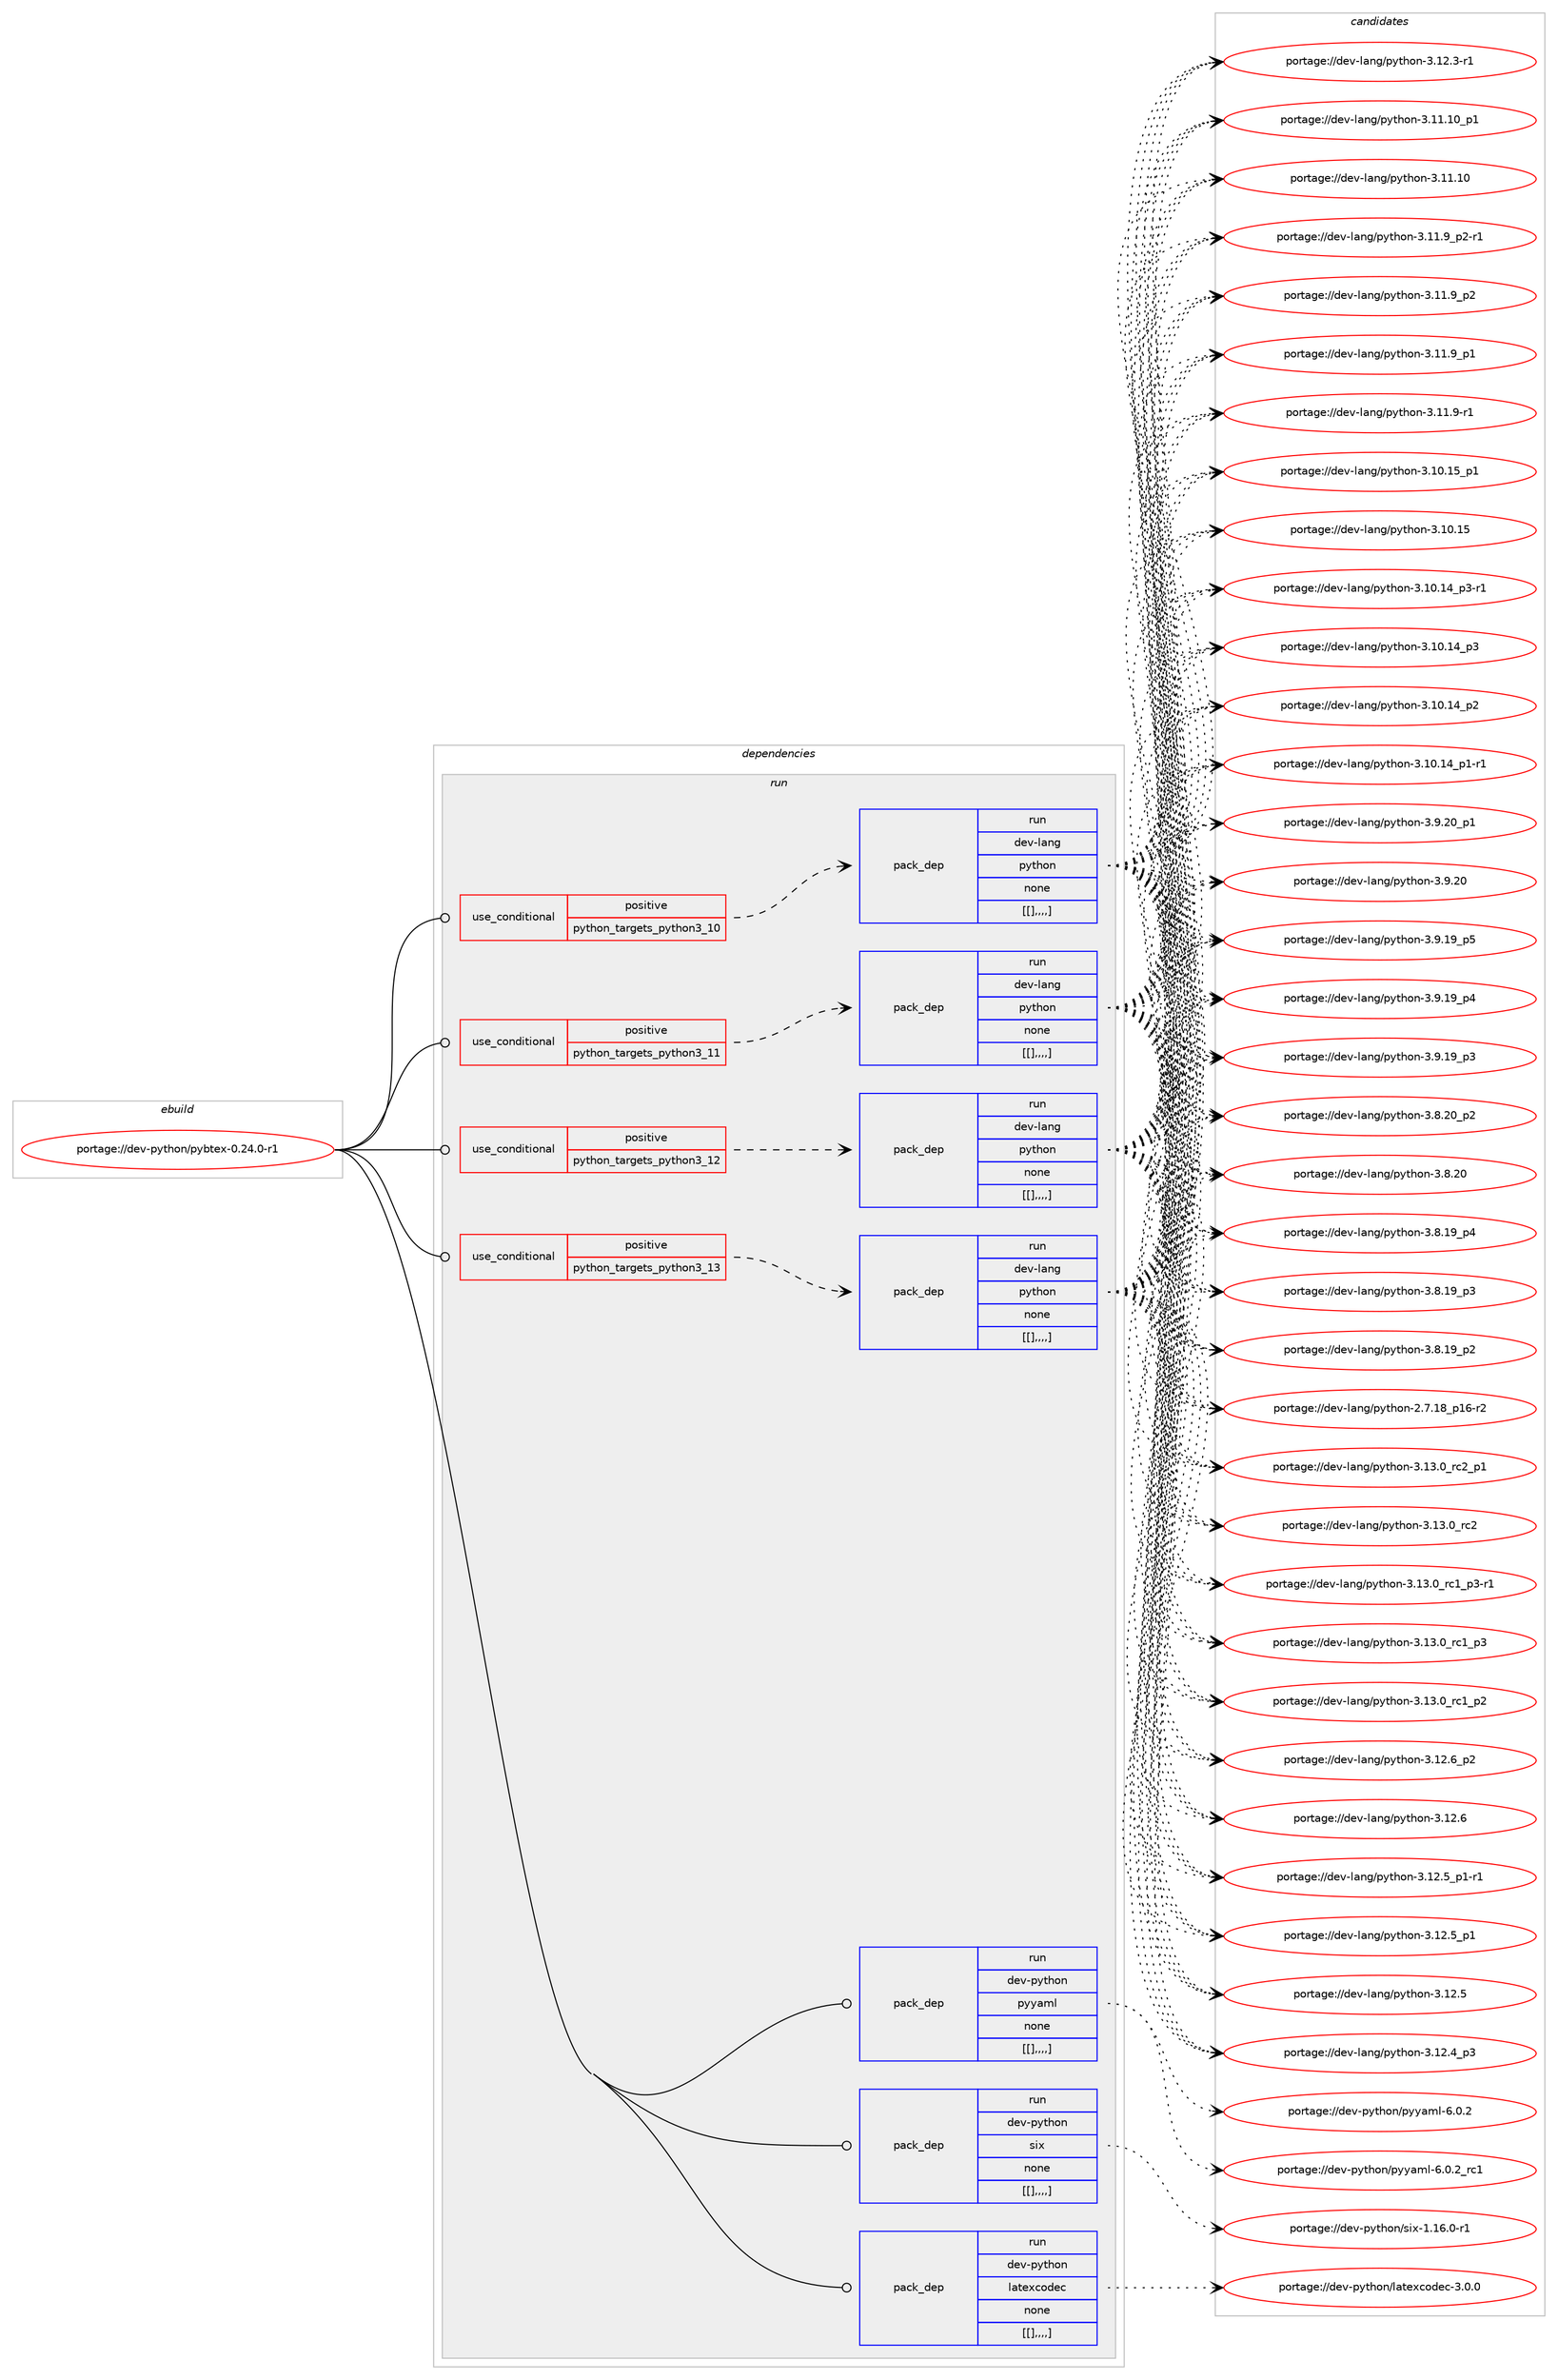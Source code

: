 digraph prolog {

# *************
# Graph options
# *************

newrank=true;
concentrate=true;
compound=true;
graph [rankdir=LR,fontname=Helvetica,fontsize=10,ranksep=1.5];#, ranksep=2.5, nodesep=0.2];
edge  [arrowhead=vee];
node  [fontname=Helvetica,fontsize=10];

# **********
# The ebuild
# **********

subgraph cluster_leftcol {
color=gray;
label=<<i>ebuild</i>>;
id [label="portage://dev-python/pybtex-0.24.0-r1", color=red, width=4, href="../dev-python/pybtex-0.24.0-r1.svg"];
}

# ****************
# The dependencies
# ****************

subgraph cluster_midcol {
color=gray;
label=<<i>dependencies</i>>;
subgraph cluster_compile {
fillcolor="#eeeeee";
style=filled;
label=<<i>compile</i>>;
}
subgraph cluster_compileandrun {
fillcolor="#eeeeee";
style=filled;
label=<<i>compile and run</i>>;
}
subgraph cluster_run {
fillcolor="#eeeeee";
style=filled;
label=<<i>run</i>>;
subgraph cond38017 {
dependency158276 [label=<<TABLE BORDER="0" CELLBORDER="1" CELLSPACING="0" CELLPADDING="4"><TR><TD ROWSPAN="3" CELLPADDING="10">use_conditional</TD></TR><TR><TD>positive</TD></TR><TR><TD>python_targets_python3_10</TD></TR></TABLE>>, shape=none, color=red];
subgraph pack119042 {
dependency158277 [label=<<TABLE BORDER="0" CELLBORDER="1" CELLSPACING="0" CELLPADDING="4" WIDTH="220"><TR><TD ROWSPAN="6" CELLPADDING="30">pack_dep</TD></TR><TR><TD WIDTH="110">run</TD></TR><TR><TD>dev-lang</TD></TR><TR><TD>python</TD></TR><TR><TD>none</TD></TR><TR><TD>[[],,,,]</TD></TR></TABLE>>, shape=none, color=blue];
}
dependency158276:e -> dependency158277:w [weight=20,style="dashed",arrowhead="vee"];
}
id:e -> dependency158276:w [weight=20,style="solid",arrowhead="odot"];
subgraph cond38018 {
dependency158278 [label=<<TABLE BORDER="0" CELLBORDER="1" CELLSPACING="0" CELLPADDING="4"><TR><TD ROWSPAN="3" CELLPADDING="10">use_conditional</TD></TR><TR><TD>positive</TD></TR><TR><TD>python_targets_python3_11</TD></TR></TABLE>>, shape=none, color=red];
subgraph pack119043 {
dependency158279 [label=<<TABLE BORDER="0" CELLBORDER="1" CELLSPACING="0" CELLPADDING="4" WIDTH="220"><TR><TD ROWSPAN="6" CELLPADDING="30">pack_dep</TD></TR><TR><TD WIDTH="110">run</TD></TR><TR><TD>dev-lang</TD></TR><TR><TD>python</TD></TR><TR><TD>none</TD></TR><TR><TD>[[],,,,]</TD></TR></TABLE>>, shape=none, color=blue];
}
dependency158278:e -> dependency158279:w [weight=20,style="dashed",arrowhead="vee"];
}
id:e -> dependency158278:w [weight=20,style="solid",arrowhead="odot"];
subgraph cond38019 {
dependency158280 [label=<<TABLE BORDER="0" CELLBORDER="1" CELLSPACING="0" CELLPADDING="4"><TR><TD ROWSPAN="3" CELLPADDING="10">use_conditional</TD></TR><TR><TD>positive</TD></TR><TR><TD>python_targets_python3_12</TD></TR></TABLE>>, shape=none, color=red];
subgraph pack119044 {
dependency158281 [label=<<TABLE BORDER="0" CELLBORDER="1" CELLSPACING="0" CELLPADDING="4" WIDTH="220"><TR><TD ROWSPAN="6" CELLPADDING="30">pack_dep</TD></TR><TR><TD WIDTH="110">run</TD></TR><TR><TD>dev-lang</TD></TR><TR><TD>python</TD></TR><TR><TD>none</TD></TR><TR><TD>[[],,,,]</TD></TR></TABLE>>, shape=none, color=blue];
}
dependency158280:e -> dependency158281:w [weight=20,style="dashed",arrowhead="vee"];
}
id:e -> dependency158280:w [weight=20,style="solid",arrowhead="odot"];
subgraph cond38020 {
dependency158282 [label=<<TABLE BORDER="0" CELLBORDER="1" CELLSPACING="0" CELLPADDING="4"><TR><TD ROWSPAN="3" CELLPADDING="10">use_conditional</TD></TR><TR><TD>positive</TD></TR><TR><TD>python_targets_python3_13</TD></TR></TABLE>>, shape=none, color=red];
subgraph pack119045 {
dependency158283 [label=<<TABLE BORDER="0" CELLBORDER="1" CELLSPACING="0" CELLPADDING="4" WIDTH="220"><TR><TD ROWSPAN="6" CELLPADDING="30">pack_dep</TD></TR><TR><TD WIDTH="110">run</TD></TR><TR><TD>dev-lang</TD></TR><TR><TD>python</TD></TR><TR><TD>none</TD></TR><TR><TD>[[],,,,]</TD></TR></TABLE>>, shape=none, color=blue];
}
dependency158282:e -> dependency158283:w [weight=20,style="dashed",arrowhead="vee"];
}
id:e -> dependency158282:w [weight=20,style="solid",arrowhead="odot"];
subgraph pack119046 {
dependency158284 [label=<<TABLE BORDER="0" CELLBORDER="1" CELLSPACING="0" CELLPADDING="4" WIDTH="220"><TR><TD ROWSPAN="6" CELLPADDING="30">pack_dep</TD></TR><TR><TD WIDTH="110">run</TD></TR><TR><TD>dev-python</TD></TR><TR><TD>latexcodec</TD></TR><TR><TD>none</TD></TR><TR><TD>[[],,,,]</TD></TR></TABLE>>, shape=none, color=blue];
}
id:e -> dependency158284:w [weight=20,style="solid",arrowhead="odot"];
subgraph pack119047 {
dependency158285 [label=<<TABLE BORDER="0" CELLBORDER="1" CELLSPACING="0" CELLPADDING="4" WIDTH="220"><TR><TD ROWSPAN="6" CELLPADDING="30">pack_dep</TD></TR><TR><TD WIDTH="110">run</TD></TR><TR><TD>dev-python</TD></TR><TR><TD>pyyaml</TD></TR><TR><TD>none</TD></TR><TR><TD>[[],,,,]</TD></TR></TABLE>>, shape=none, color=blue];
}
id:e -> dependency158285:w [weight=20,style="solid",arrowhead="odot"];
subgraph pack119048 {
dependency158286 [label=<<TABLE BORDER="0" CELLBORDER="1" CELLSPACING="0" CELLPADDING="4" WIDTH="220"><TR><TD ROWSPAN="6" CELLPADDING="30">pack_dep</TD></TR><TR><TD WIDTH="110">run</TD></TR><TR><TD>dev-python</TD></TR><TR><TD>six</TD></TR><TR><TD>none</TD></TR><TR><TD>[[],,,,]</TD></TR></TABLE>>, shape=none, color=blue];
}
id:e -> dependency158286:w [weight=20,style="solid",arrowhead="odot"];
}
}

# **************
# The candidates
# **************

subgraph cluster_choices {
rank=same;
color=gray;
label=<<i>candidates</i>>;

subgraph choice119042 {
color=black;
nodesep=1;
choice100101118451089711010347112121116104111110455146495146489511499509511249 [label="portage://dev-lang/python-3.13.0_rc2_p1", color=red, width=4,href="../dev-lang/python-3.13.0_rc2_p1.svg"];
choice10010111845108971101034711212111610411111045514649514648951149950 [label="portage://dev-lang/python-3.13.0_rc2", color=red, width=4,href="../dev-lang/python-3.13.0_rc2.svg"];
choice1001011184510897110103471121211161041111104551464951464895114994995112514511449 [label="portage://dev-lang/python-3.13.0_rc1_p3-r1", color=red, width=4,href="../dev-lang/python-3.13.0_rc1_p3-r1.svg"];
choice100101118451089711010347112121116104111110455146495146489511499499511251 [label="portage://dev-lang/python-3.13.0_rc1_p3", color=red, width=4,href="../dev-lang/python-3.13.0_rc1_p3.svg"];
choice100101118451089711010347112121116104111110455146495146489511499499511250 [label="portage://dev-lang/python-3.13.0_rc1_p2", color=red, width=4,href="../dev-lang/python-3.13.0_rc1_p2.svg"];
choice100101118451089711010347112121116104111110455146495046549511250 [label="portage://dev-lang/python-3.12.6_p2", color=red, width=4,href="../dev-lang/python-3.12.6_p2.svg"];
choice10010111845108971101034711212111610411111045514649504654 [label="portage://dev-lang/python-3.12.6", color=red, width=4,href="../dev-lang/python-3.12.6.svg"];
choice1001011184510897110103471121211161041111104551464950465395112494511449 [label="portage://dev-lang/python-3.12.5_p1-r1", color=red, width=4,href="../dev-lang/python-3.12.5_p1-r1.svg"];
choice100101118451089711010347112121116104111110455146495046539511249 [label="portage://dev-lang/python-3.12.5_p1", color=red, width=4,href="../dev-lang/python-3.12.5_p1.svg"];
choice10010111845108971101034711212111610411111045514649504653 [label="portage://dev-lang/python-3.12.5", color=red, width=4,href="../dev-lang/python-3.12.5.svg"];
choice100101118451089711010347112121116104111110455146495046529511251 [label="portage://dev-lang/python-3.12.4_p3", color=red, width=4,href="../dev-lang/python-3.12.4_p3.svg"];
choice100101118451089711010347112121116104111110455146495046514511449 [label="portage://dev-lang/python-3.12.3-r1", color=red, width=4,href="../dev-lang/python-3.12.3-r1.svg"];
choice10010111845108971101034711212111610411111045514649494649489511249 [label="portage://dev-lang/python-3.11.10_p1", color=red, width=4,href="../dev-lang/python-3.11.10_p1.svg"];
choice1001011184510897110103471121211161041111104551464949464948 [label="portage://dev-lang/python-3.11.10", color=red, width=4,href="../dev-lang/python-3.11.10.svg"];
choice1001011184510897110103471121211161041111104551464949465795112504511449 [label="portage://dev-lang/python-3.11.9_p2-r1", color=red, width=4,href="../dev-lang/python-3.11.9_p2-r1.svg"];
choice100101118451089711010347112121116104111110455146494946579511250 [label="portage://dev-lang/python-3.11.9_p2", color=red, width=4,href="../dev-lang/python-3.11.9_p2.svg"];
choice100101118451089711010347112121116104111110455146494946579511249 [label="portage://dev-lang/python-3.11.9_p1", color=red, width=4,href="../dev-lang/python-3.11.9_p1.svg"];
choice100101118451089711010347112121116104111110455146494946574511449 [label="portage://dev-lang/python-3.11.9-r1", color=red, width=4,href="../dev-lang/python-3.11.9-r1.svg"];
choice10010111845108971101034711212111610411111045514649484649539511249 [label="portage://dev-lang/python-3.10.15_p1", color=red, width=4,href="../dev-lang/python-3.10.15_p1.svg"];
choice1001011184510897110103471121211161041111104551464948464953 [label="portage://dev-lang/python-3.10.15", color=red, width=4,href="../dev-lang/python-3.10.15.svg"];
choice100101118451089711010347112121116104111110455146494846495295112514511449 [label="portage://dev-lang/python-3.10.14_p3-r1", color=red, width=4,href="../dev-lang/python-3.10.14_p3-r1.svg"];
choice10010111845108971101034711212111610411111045514649484649529511251 [label="portage://dev-lang/python-3.10.14_p3", color=red, width=4,href="../dev-lang/python-3.10.14_p3.svg"];
choice10010111845108971101034711212111610411111045514649484649529511250 [label="portage://dev-lang/python-3.10.14_p2", color=red, width=4,href="../dev-lang/python-3.10.14_p2.svg"];
choice100101118451089711010347112121116104111110455146494846495295112494511449 [label="portage://dev-lang/python-3.10.14_p1-r1", color=red, width=4,href="../dev-lang/python-3.10.14_p1-r1.svg"];
choice100101118451089711010347112121116104111110455146574650489511249 [label="portage://dev-lang/python-3.9.20_p1", color=red, width=4,href="../dev-lang/python-3.9.20_p1.svg"];
choice10010111845108971101034711212111610411111045514657465048 [label="portage://dev-lang/python-3.9.20", color=red, width=4,href="../dev-lang/python-3.9.20.svg"];
choice100101118451089711010347112121116104111110455146574649579511253 [label="portage://dev-lang/python-3.9.19_p5", color=red, width=4,href="../dev-lang/python-3.9.19_p5.svg"];
choice100101118451089711010347112121116104111110455146574649579511252 [label="portage://dev-lang/python-3.9.19_p4", color=red, width=4,href="../dev-lang/python-3.9.19_p4.svg"];
choice100101118451089711010347112121116104111110455146574649579511251 [label="portage://dev-lang/python-3.9.19_p3", color=red, width=4,href="../dev-lang/python-3.9.19_p3.svg"];
choice100101118451089711010347112121116104111110455146564650489511250 [label="portage://dev-lang/python-3.8.20_p2", color=red, width=4,href="../dev-lang/python-3.8.20_p2.svg"];
choice10010111845108971101034711212111610411111045514656465048 [label="portage://dev-lang/python-3.8.20", color=red, width=4,href="../dev-lang/python-3.8.20.svg"];
choice100101118451089711010347112121116104111110455146564649579511252 [label="portage://dev-lang/python-3.8.19_p4", color=red, width=4,href="../dev-lang/python-3.8.19_p4.svg"];
choice100101118451089711010347112121116104111110455146564649579511251 [label="portage://dev-lang/python-3.8.19_p3", color=red, width=4,href="../dev-lang/python-3.8.19_p3.svg"];
choice100101118451089711010347112121116104111110455146564649579511250 [label="portage://dev-lang/python-3.8.19_p2", color=red, width=4,href="../dev-lang/python-3.8.19_p2.svg"];
choice100101118451089711010347112121116104111110455046554649569511249544511450 [label="portage://dev-lang/python-2.7.18_p16-r2", color=red, width=4,href="../dev-lang/python-2.7.18_p16-r2.svg"];
dependency158277:e -> choice100101118451089711010347112121116104111110455146495146489511499509511249:w [style=dotted,weight="100"];
dependency158277:e -> choice10010111845108971101034711212111610411111045514649514648951149950:w [style=dotted,weight="100"];
dependency158277:e -> choice1001011184510897110103471121211161041111104551464951464895114994995112514511449:w [style=dotted,weight="100"];
dependency158277:e -> choice100101118451089711010347112121116104111110455146495146489511499499511251:w [style=dotted,weight="100"];
dependency158277:e -> choice100101118451089711010347112121116104111110455146495146489511499499511250:w [style=dotted,weight="100"];
dependency158277:e -> choice100101118451089711010347112121116104111110455146495046549511250:w [style=dotted,weight="100"];
dependency158277:e -> choice10010111845108971101034711212111610411111045514649504654:w [style=dotted,weight="100"];
dependency158277:e -> choice1001011184510897110103471121211161041111104551464950465395112494511449:w [style=dotted,weight="100"];
dependency158277:e -> choice100101118451089711010347112121116104111110455146495046539511249:w [style=dotted,weight="100"];
dependency158277:e -> choice10010111845108971101034711212111610411111045514649504653:w [style=dotted,weight="100"];
dependency158277:e -> choice100101118451089711010347112121116104111110455146495046529511251:w [style=dotted,weight="100"];
dependency158277:e -> choice100101118451089711010347112121116104111110455146495046514511449:w [style=dotted,weight="100"];
dependency158277:e -> choice10010111845108971101034711212111610411111045514649494649489511249:w [style=dotted,weight="100"];
dependency158277:e -> choice1001011184510897110103471121211161041111104551464949464948:w [style=dotted,weight="100"];
dependency158277:e -> choice1001011184510897110103471121211161041111104551464949465795112504511449:w [style=dotted,weight="100"];
dependency158277:e -> choice100101118451089711010347112121116104111110455146494946579511250:w [style=dotted,weight="100"];
dependency158277:e -> choice100101118451089711010347112121116104111110455146494946579511249:w [style=dotted,weight="100"];
dependency158277:e -> choice100101118451089711010347112121116104111110455146494946574511449:w [style=dotted,weight="100"];
dependency158277:e -> choice10010111845108971101034711212111610411111045514649484649539511249:w [style=dotted,weight="100"];
dependency158277:e -> choice1001011184510897110103471121211161041111104551464948464953:w [style=dotted,weight="100"];
dependency158277:e -> choice100101118451089711010347112121116104111110455146494846495295112514511449:w [style=dotted,weight="100"];
dependency158277:e -> choice10010111845108971101034711212111610411111045514649484649529511251:w [style=dotted,weight="100"];
dependency158277:e -> choice10010111845108971101034711212111610411111045514649484649529511250:w [style=dotted,weight="100"];
dependency158277:e -> choice100101118451089711010347112121116104111110455146494846495295112494511449:w [style=dotted,weight="100"];
dependency158277:e -> choice100101118451089711010347112121116104111110455146574650489511249:w [style=dotted,weight="100"];
dependency158277:e -> choice10010111845108971101034711212111610411111045514657465048:w [style=dotted,weight="100"];
dependency158277:e -> choice100101118451089711010347112121116104111110455146574649579511253:w [style=dotted,weight="100"];
dependency158277:e -> choice100101118451089711010347112121116104111110455146574649579511252:w [style=dotted,weight="100"];
dependency158277:e -> choice100101118451089711010347112121116104111110455146574649579511251:w [style=dotted,weight="100"];
dependency158277:e -> choice100101118451089711010347112121116104111110455146564650489511250:w [style=dotted,weight="100"];
dependency158277:e -> choice10010111845108971101034711212111610411111045514656465048:w [style=dotted,weight="100"];
dependency158277:e -> choice100101118451089711010347112121116104111110455146564649579511252:w [style=dotted,weight="100"];
dependency158277:e -> choice100101118451089711010347112121116104111110455146564649579511251:w [style=dotted,weight="100"];
dependency158277:e -> choice100101118451089711010347112121116104111110455146564649579511250:w [style=dotted,weight="100"];
dependency158277:e -> choice100101118451089711010347112121116104111110455046554649569511249544511450:w [style=dotted,weight="100"];
}
subgraph choice119043 {
color=black;
nodesep=1;
choice100101118451089711010347112121116104111110455146495146489511499509511249 [label="portage://dev-lang/python-3.13.0_rc2_p1", color=red, width=4,href="../dev-lang/python-3.13.0_rc2_p1.svg"];
choice10010111845108971101034711212111610411111045514649514648951149950 [label="portage://dev-lang/python-3.13.0_rc2", color=red, width=4,href="../dev-lang/python-3.13.0_rc2.svg"];
choice1001011184510897110103471121211161041111104551464951464895114994995112514511449 [label="portage://dev-lang/python-3.13.0_rc1_p3-r1", color=red, width=4,href="../dev-lang/python-3.13.0_rc1_p3-r1.svg"];
choice100101118451089711010347112121116104111110455146495146489511499499511251 [label="portage://dev-lang/python-3.13.0_rc1_p3", color=red, width=4,href="../dev-lang/python-3.13.0_rc1_p3.svg"];
choice100101118451089711010347112121116104111110455146495146489511499499511250 [label="portage://dev-lang/python-3.13.0_rc1_p2", color=red, width=4,href="../dev-lang/python-3.13.0_rc1_p2.svg"];
choice100101118451089711010347112121116104111110455146495046549511250 [label="portage://dev-lang/python-3.12.6_p2", color=red, width=4,href="../dev-lang/python-3.12.6_p2.svg"];
choice10010111845108971101034711212111610411111045514649504654 [label="portage://dev-lang/python-3.12.6", color=red, width=4,href="../dev-lang/python-3.12.6.svg"];
choice1001011184510897110103471121211161041111104551464950465395112494511449 [label="portage://dev-lang/python-3.12.5_p1-r1", color=red, width=4,href="../dev-lang/python-3.12.5_p1-r1.svg"];
choice100101118451089711010347112121116104111110455146495046539511249 [label="portage://dev-lang/python-3.12.5_p1", color=red, width=4,href="../dev-lang/python-3.12.5_p1.svg"];
choice10010111845108971101034711212111610411111045514649504653 [label="portage://dev-lang/python-3.12.5", color=red, width=4,href="../dev-lang/python-3.12.5.svg"];
choice100101118451089711010347112121116104111110455146495046529511251 [label="portage://dev-lang/python-3.12.4_p3", color=red, width=4,href="../dev-lang/python-3.12.4_p3.svg"];
choice100101118451089711010347112121116104111110455146495046514511449 [label="portage://dev-lang/python-3.12.3-r1", color=red, width=4,href="../dev-lang/python-3.12.3-r1.svg"];
choice10010111845108971101034711212111610411111045514649494649489511249 [label="portage://dev-lang/python-3.11.10_p1", color=red, width=4,href="../dev-lang/python-3.11.10_p1.svg"];
choice1001011184510897110103471121211161041111104551464949464948 [label="portage://dev-lang/python-3.11.10", color=red, width=4,href="../dev-lang/python-3.11.10.svg"];
choice1001011184510897110103471121211161041111104551464949465795112504511449 [label="portage://dev-lang/python-3.11.9_p2-r1", color=red, width=4,href="../dev-lang/python-3.11.9_p2-r1.svg"];
choice100101118451089711010347112121116104111110455146494946579511250 [label="portage://dev-lang/python-3.11.9_p2", color=red, width=4,href="../dev-lang/python-3.11.9_p2.svg"];
choice100101118451089711010347112121116104111110455146494946579511249 [label="portage://dev-lang/python-3.11.9_p1", color=red, width=4,href="../dev-lang/python-3.11.9_p1.svg"];
choice100101118451089711010347112121116104111110455146494946574511449 [label="portage://dev-lang/python-3.11.9-r1", color=red, width=4,href="../dev-lang/python-3.11.9-r1.svg"];
choice10010111845108971101034711212111610411111045514649484649539511249 [label="portage://dev-lang/python-3.10.15_p1", color=red, width=4,href="../dev-lang/python-3.10.15_p1.svg"];
choice1001011184510897110103471121211161041111104551464948464953 [label="portage://dev-lang/python-3.10.15", color=red, width=4,href="../dev-lang/python-3.10.15.svg"];
choice100101118451089711010347112121116104111110455146494846495295112514511449 [label="portage://dev-lang/python-3.10.14_p3-r1", color=red, width=4,href="../dev-lang/python-3.10.14_p3-r1.svg"];
choice10010111845108971101034711212111610411111045514649484649529511251 [label="portage://dev-lang/python-3.10.14_p3", color=red, width=4,href="../dev-lang/python-3.10.14_p3.svg"];
choice10010111845108971101034711212111610411111045514649484649529511250 [label="portage://dev-lang/python-3.10.14_p2", color=red, width=4,href="../dev-lang/python-3.10.14_p2.svg"];
choice100101118451089711010347112121116104111110455146494846495295112494511449 [label="portage://dev-lang/python-3.10.14_p1-r1", color=red, width=4,href="../dev-lang/python-3.10.14_p1-r1.svg"];
choice100101118451089711010347112121116104111110455146574650489511249 [label="portage://dev-lang/python-3.9.20_p1", color=red, width=4,href="../dev-lang/python-3.9.20_p1.svg"];
choice10010111845108971101034711212111610411111045514657465048 [label="portage://dev-lang/python-3.9.20", color=red, width=4,href="../dev-lang/python-3.9.20.svg"];
choice100101118451089711010347112121116104111110455146574649579511253 [label="portage://dev-lang/python-3.9.19_p5", color=red, width=4,href="../dev-lang/python-3.9.19_p5.svg"];
choice100101118451089711010347112121116104111110455146574649579511252 [label="portage://dev-lang/python-3.9.19_p4", color=red, width=4,href="../dev-lang/python-3.9.19_p4.svg"];
choice100101118451089711010347112121116104111110455146574649579511251 [label="portage://dev-lang/python-3.9.19_p3", color=red, width=4,href="../dev-lang/python-3.9.19_p3.svg"];
choice100101118451089711010347112121116104111110455146564650489511250 [label="portage://dev-lang/python-3.8.20_p2", color=red, width=4,href="../dev-lang/python-3.8.20_p2.svg"];
choice10010111845108971101034711212111610411111045514656465048 [label="portage://dev-lang/python-3.8.20", color=red, width=4,href="../dev-lang/python-3.8.20.svg"];
choice100101118451089711010347112121116104111110455146564649579511252 [label="portage://dev-lang/python-3.8.19_p4", color=red, width=4,href="../dev-lang/python-3.8.19_p4.svg"];
choice100101118451089711010347112121116104111110455146564649579511251 [label="portage://dev-lang/python-3.8.19_p3", color=red, width=4,href="../dev-lang/python-3.8.19_p3.svg"];
choice100101118451089711010347112121116104111110455146564649579511250 [label="portage://dev-lang/python-3.8.19_p2", color=red, width=4,href="../dev-lang/python-3.8.19_p2.svg"];
choice100101118451089711010347112121116104111110455046554649569511249544511450 [label="portage://dev-lang/python-2.7.18_p16-r2", color=red, width=4,href="../dev-lang/python-2.7.18_p16-r2.svg"];
dependency158279:e -> choice100101118451089711010347112121116104111110455146495146489511499509511249:w [style=dotted,weight="100"];
dependency158279:e -> choice10010111845108971101034711212111610411111045514649514648951149950:w [style=dotted,weight="100"];
dependency158279:e -> choice1001011184510897110103471121211161041111104551464951464895114994995112514511449:w [style=dotted,weight="100"];
dependency158279:e -> choice100101118451089711010347112121116104111110455146495146489511499499511251:w [style=dotted,weight="100"];
dependency158279:e -> choice100101118451089711010347112121116104111110455146495146489511499499511250:w [style=dotted,weight="100"];
dependency158279:e -> choice100101118451089711010347112121116104111110455146495046549511250:w [style=dotted,weight="100"];
dependency158279:e -> choice10010111845108971101034711212111610411111045514649504654:w [style=dotted,weight="100"];
dependency158279:e -> choice1001011184510897110103471121211161041111104551464950465395112494511449:w [style=dotted,weight="100"];
dependency158279:e -> choice100101118451089711010347112121116104111110455146495046539511249:w [style=dotted,weight="100"];
dependency158279:e -> choice10010111845108971101034711212111610411111045514649504653:w [style=dotted,weight="100"];
dependency158279:e -> choice100101118451089711010347112121116104111110455146495046529511251:w [style=dotted,weight="100"];
dependency158279:e -> choice100101118451089711010347112121116104111110455146495046514511449:w [style=dotted,weight="100"];
dependency158279:e -> choice10010111845108971101034711212111610411111045514649494649489511249:w [style=dotted,weight="100"];
dependency158279:e -> choice1001011184510897110103471121211161041111104551464949464948:w [style=dotted,weight="100"];
dependency158279:e -> choice1001011184510897110103471121211161041111104551464949465795112504511449:w [style=dotted,weight="100"];
dependency158279:e -> choice100101118451089711010347112121116104111110455146494946579511250:w [style=dotted,weight="100"];
dependency158279:e -> choice100101118451089711010347112121116104111110455146494946579511249:w [style=dotted,weight="100"];
dependency158279:e -> choice100101118451089711010347112121116104111110455146494946574511449:w [style=dotted,weight="100"];
dependency158279:e -> choice10010111845108971101034711212111610411111045514649484649539511249:w [style=dotted,weight="100"];
dependency158279:e -> choice1001011184510897110103471121211161041111104551464948464953:w [style=dotted,weight="100"];
dependency158279:e -> choice100101118451089711010347112121116104111110455146494846495295112514511449:w [style=dotted,weight="100"];
dependency158279:e -> choice10010111845108971101034711212111610411111045514649484649529511251:w [style=dotted,weight="100"];
dependency158279:e -> choice10010111845108971101034711212111610411111045514649484649529511250:w [style=dotted,weight="100"];
dependency158279:e -> choice100101118451089711010347112121116104111110455146494846495295112494511449:w [style=dotted,weight="100"];
dependency158279:e -> choice100101118451089711010347112121116104111110455146574650489511249:w [style=dotted,weight="100"];
dependency158279:e -> choice10010111845108971101034711212111610411111045514657465048:w [style=dotted,weight="100"];
dependency158279:e -> choice100101118451089711010347112121116104111110455146574649579511253:w [style=dotted,weight="100"];
dependency158279:e -> choice100101118451089711010347112121116104111110455146574649579511252:w [style=dotted,weight="100"];
dependency158279:e -> choice100101118451089711010347112121116104111110455146574649579511251:w [style=dotted,weight="100"];
dependency158279:e -> choice100101118451089711010347112121116104111110455146564650489511250:w [style=dotted,weight="100"];
dependency158279:e -> choice10010111845108971101034711212111610411111045514656465048:w [style=dotted,weight="100"];
dependency158279:e -> choice100101118451089711010347112121116104111110455146564649579511252:w [style=dotted,weight="100"];
dependency158279:e -> choice100101118451089711010347112121116104111110455146564649579511251:w [style=dotted,weight="100"];
dependency158279:e -> choice100101118451089711010347112121116104111110455146564649579511250:w [style=dotted,weight="100"];
dependency158279:e -> choice100101118451089711010347112121116104111110455046554649569511249544511450:w [style=dotted,weight="100"];
}
subgraph choice119044 {
color=black;
nodesep=1;
choice100101118451089711010347112121116104111110455146495146489511499509511249 [label="portage://dev-lang/python-3.13.0_rc2_p1", color=red, width=4,href="../dev-lang/python-3.13.0_rc2_p1.svg"];
choice10010111845108971101034711212111610411111045514649514648951149950 [label="portage://dev-lang/python-3.13.0_rc2", color=red, width=4,href="../dev-lang/python-3.13.0_rc2.svg"];
choice1001011184510897110103471121211161041111104551464951464895114994995112514511449 [label="portage://dev-lang/python-3.13.0_rc1_p3-r1", color=red, width=4,href="../dev-lang/python-3.13.0_rc1_p3-r1.svg"];
choice100101118451089711010347112121116104111110455146495146489511499499511251 [label="portage://dev-lang/python-3.13.0_rc1_p3", color=red, width=4,href="../dev-lang/python-3.13.0_rc1_p3.svg"];
choice100101118451089711010347112121116104111110455146495146489511499499511250 [label="portage://dev-lang/python-3.13.0_rc1_p2", color=red, width=4,href="../dev-lang/python-3.13.0_rc1_p2.svg"];
choice100101118451089711010347112121116104111110455146495046549511250 [label="portage://dev-lang/python-3.12.6_p2", color=red, width=4,href="../dev-lang/python-3.12.6_p2.svg"];
choice10010111845108971101034711212111610411111045514649504654 [label="portage://dev-lang/python-3.12.6", color=red, width=4,href="../dev-lang/python-3.12.6.svg"];
choice1001011184510897110103471121211161041111104551464950465395112494511449 [label="portage://dev-lang/python-3.12.5_p1-r1", color=red, width=4,href="../dev-lang/python-3.12.5_p1-r1.svg"];
choice100101118451089711010347112121116104111110455146495046539511249 [label="portage://dev-lang/python-3.12.5_p1", color=red, width=4,href="../dev-lang/python-3.12.5_p1.svg"];
choice10010111845108971101034711212111610411111045514649504653 [label="portage://dev-lang/python-3.12.5", color=red, width=4,href="../dev-lang/python-3.12.5.svg"];
choice100101118451089711010347112121116104111110455146495046529511251 [label="portage://dev-lang/python-3.12.4_p3", color=red, width=4,href="../dev-lang/python-3.12.4_p3.svg"];
choice100101118451089711010347112121116104111110455146495046514511449 [label="portage://dev-lang/python-3.12.3-r1", color=red, width=4,href="../dev-lang/python-3.12.3-r1.svg"];
choice10010111845108971101034711212111610411111045514649494649489511249 [label="portage://dev-lang/python-3.11.10_p1", color=red, width=4,href="../dev-lang/python-3.11.10_p1.svg"];
choice1001011184510897110103471121211161041111104551464949464948 [label="portage://dev-lang/python-3.11.10", color=red, width=4,href="../dev-lang/python-3.11.10.svg"];
choice1001011184510897110103471121211161041111104551464949465795112504511449 [label="portage://dev-lang/python-3.11.9_p2-r1", color=red, width=4,href="../dev-lang/python-3.11.9_p2-r1.svg"];
choice100101118451089711010347112121116104111110455146494946579511250 [label="portage://dev-lang/python-3.11.9_p2", color=red, width=4,href="../dev-lang/python-3.11.9_p2.svg"];
choice100101118451089711010347112121116104111110455146494946579511249 [label="portage://dev-lang/python-3.11.9_p1", color=red, width=4,href="../dev-lang/python-3.11.9_p1.svg"];
choice100101118451089711010347112121116104111110455146494946574511449 [label="portage://dev-lang/python-3.11.9-r1", color=red, width=4,href="../dev-lang/python-3.11.9-r1.svg"];
choice10010111845108971101034711212111610411111045514649484649539511249 [label="portage://dev-lang/python-3.10.15_p1", color=red, width=4,href="../dev-lang/python-3.10.15_p1.svg"];
choice1001011184510897110103471121211161041111104551464948464953 [label="portage://dev-lang/python-3.10.15", color=red, width=4,href="../dev-lang/python-3.10.15.svg"];
choice100101118451089711010347112121116104111110455146494846495295112514511449 [label="portage://dev-lang/python-3.10.14_p3-r1", color=red, width=4,href="../dev-lang/python-3.10.14_p3-r1.svg"];
choice10010111845108971101034711212111610411111045514649484649529511251 [label="portage://dev-lang/python-3.10.14_p3", color=red, width=4,href="../dev-lang/python-3.10.14_p3.svg"];
choice10010111845108971101034711212111610411111045514649484649529511250 [label="portage://dev-lang/python-3.10.14_p2", color=red, width=4,href="../dev-lang/python-3.10.14_p2.svg"];
choice100101118451089711010347112121116104111110455146494846495295112494511449 [label="portage://dev-lang/python-3.10.14_p1-r1", color=red, width=4,href="../dev-lang/python-3.10.14_p1-r1.svg"];
choice100101118451089711010347112121116104111110455146574650489511249 [label="portage://dev-lang/python-3.9.20_p1", color=red, width=4,href="../dev-lang/python-3.9.20_p1.svg"];
choice10010111845108971101034711212111610411111045514657465048 [label="portage://dev-lang/python-3.9.20", color=red, width=4,href="../dev-lang/python-3.9.20.svg"];
choice100101118451089711010347112121116104111110455146574649579511253 [label="portage://dev-lang/python-3.9.19_p5", color=red, width=4,href="../dev-lang/python-3.9.19_p5.svg"];
choice100101118451089711010347112121116104111110455146574649579511252 [label="portage://dev-lang/python-3.9.19_p4", color=red, width=4,href="../dev-lang/python-3.9.19_p4.svg"];
choice100101118451089711010347112121116104111110455146574649579511251 [label="portage://dev-lang/python-3.9.19_p3", color=red, width=4,href="../dev-lang/python-3.9.19_p3.svg"];
choice100101118451089711010347112121116104111110455146564650489511250 [label="portage://dev-lang/python-3.8.20_p2", color=red, width=4,href="../dev-lang/python-3.8.20_p2.svg"];
choice10010111845108971101034711212111610411111045514656465048 [label="portage://dev-lang/python-3.8.20", color=red, width=4,href="../dev-lang/python-3.8.20.svg"];
choice100101118451089711010347112121116104111110455146564649579511252 [label="portage://dev-lang/python-3.8.19_p4", color=red, width=4,href="../dev-lang/python-3.8.19_p4.svg"];
choice100101118451089711010347112121116104111110455146564649579511251 [label="portage://dev-lang/python-3.8.19_p3", color=red, width=4,href="../dev-lang/python-3.8.19_p3.svg"];
choice100101118451089711010347112121116104111110455146564649579511250 [label="portage://dev-lang/python-3.8.19_p2", color=red, width=4,href="../dev-lang/python-3.8.19_p2.svg"];
choice100101118451089711010347112121116104111110455046554649569511249544511450 [label="portage://dev-lang/python-2.7.18_p16-r2", color=red, width=4,href="../dev-lang/python-2.7.18_p16-r2.svg"];
dependency158281:e -> choice100101118451089711010347112121116104111110455146495146489511499509511249:w [style=dotted,weight="100"];
dependency158281:e -> choice10010111845108971101034711212111610411111045514649514648951149950:w [style=dotted,weight="100"];
dependency158281:e -> choice1001011184510897110103471121211161041111104551464951464895114994995112514511449:w [style=dotted,weight="100"];
dependency158281:e -> choice100101118451089711010347112121116104111110455146495146489511499499511251:w [style=dotted,weight="100"];
dependency158281:e -> choice100101118451089711010347112121116104111110455146495146489511499499511250:w [style=dotted,weight="100"];
dependency158281:e -> choice100101118451089711010347112121116104111110455146495046549511250:w [style=dotted,weight="100"];
dependency158281:e -> choice10010111845108971101034711212111610411111045514649504654:w [style=dotted,weight="100"];
dependency158281:e -> choice1001011184510897110103471121211161041111104551464950465395112494511449:w [style=dotted,weight="100"];
dependency158281:e -> choice100101118451089711010347112121116104111110455146495046539511249:w [style=dotted,weight="100"];
dependency158281:e -> choice10010111845108971101034711212111610411111045514649504653:w [style=dotted,weight="100"];
dependency158281:e -> choice100101118451089711010347112121116104111110455146495046529511251:w [style=dotted,weight="100"];
dependency158281:e -> choice100101118451089711010347112121116104111110455146495046514511449:w [style=dotted,weight="100"];
dependency158281:e -> choice10010111845108971101034711212111610411111045514649494649489511249:w [style=dotted,weight="100"];
dependency158281:e -> choice1001011184510897110103471121211161041111104551464949464948:w [style=dotted,weight="100"];
dependency158281:e -> choice1001011184510897110103471121211161041111104551464949465795112504511449:w [style=dotted,weight="100"];
dependency158281:e -> choice100101118451089711010347112121116104111110455146494946579511250:w [style=dotted,weight="100"];
dependency158281:e -> choice100101118451089711010347112121116104111110455146494946579511249:w [style=dotted,weight="100"];
dependency158281:e -> choice100101118451089711010347112121116104111110455146494946574511449:w [style=dotted,weight="100"];
dependency158281:e -> choice10010111845108971101034711212111610411111045514649484649539511249:w [style=dotted,weight="100"];
dependency158281:e -> choice1001011184510897110103471121211161041111104551464948464953:w [style=dotted,weight="100"];
dependency158281:e -> choice100101118451089711010347112121116104111110455146494846495295112514511449:w [style=dotted,weight="100"];
dependency158281:e -> choice10010111845108971101034711212111610411111045514649484649529511251:w [style=dotted,weight="100"];
dependency158281:e -> choice10010111845108971101034711212111610411111045514649484649529511250:w [style=dotted,weight="100"];
dependency158281:e -> choice100101118451089711010347112121116104111110455146494846495295112494511449:w [style=dotted,weight="100"];
dependency158281:e -> choice100101118451089711010347112121116104111110455146574650489511249:w [style=dotted,weight="100"];
dependency158281:e -> choice10010111845108971101034711212111610411111045514657465048:w [style=dotted,weight="100"];
dependency158281:e -> choice100101118451089711010347112121116104111110455146574649579511253:w [style=dotted,weight="100"];
dependency158281:e -> choice100101118451089711010347112121116104111110455146574649579511252:w [style=dotted,weight="100"];
dependency158281:e -> choice100101118451089711010347112121116104111110455146574649579511251:w [style=dotted,weight="100"];
dependency158281:e -> choice100101118451089711010347112121116104111110455146564650489511250:w [style=dotted,weight="100"];
dependency158281:e -> choice10010111845108971101034711212111610411111045514656465048:w [style=dotted,weight="100"];
dependency158281:e -> choice100101118451089711010347112121116104111110455146564649579511252:w [style=dotted,weight="100"];
dependency158281:e -> choice100101118451089711010347112121116104111110455146564649579511251:w [style=dotted,weight="100"];
dependency158281:e -> choice100101118451089711010347112121116104111110455146564649579511250:w [style=dotted,weight="100"];
dependency158281:e -> choice100101118451089711010347112121116104111110455046554649569511249544511450:w [style=dotted,weight="100"];
}
subgraph choice119045 {
color=black;
nodesep=1;
choice100101118451089711010347112121116104111110455146495146489511499509511249 [label="portage://dev-lang/python-3.13.0_rc2_p1", color=red, width=4,href="../dev-lang/python-3.13.0_rc2_p1.svg"];
choice10010111845108971101034711212111610411111045514649514648951149950 [label="portage://dev-lang/python-3.13.0_rc2", color=red, width=4,href="../dev-lang/python-3.13.0_rc2.svg"];
choice1001011184510897110103471121211161041111104551464951464895114994995112514511449 [label="portage://dev-lang/python-3.13.0_rc1_p3-r1", color=red, width=4,href="../dev-lang/python-3.13.0_rc1_p3-r1.svg"];
choice100101118451089711010347112121116104111110455146495146489511499499511251 [label="portage://dev-lang/python-3.13.0_rc1_p3", color=red, width=4,href="../dev-lang/python-3.13.0_rc1_p3.svg"];
choice100101118451089711010347112121116104111110455146495146489511499499511250 [label="portage://dev-lang/python-3.13.0_rc1_p2", color=red, width=4,href="../dev-lang/python-3.13.0_rc1_p2.svg"];
choice100101118451089711010347112121116104111110455146495046549511250 [label="portage://dev-lang/python-3.12.6_p2", color=red, width=4,href="../dev-lang/python-3.12.6_p2.svg"];
choice10010111845108971101034711212111610411111045514649504654 [label="portage://dev-lang/python-3.12.6", color=red, width=4,href="../dev-lang/python-3.12.6.svg"];
choice1001011184510897110103471121211161041111104551464950465395112494511449 [label="portage://dev-lang/python-3.12.5_p1-r1", color=red, width=4,href="../dev-lang/python-3.12.5_p1-r1.svg"];
choice100101118451089711010347112121116104111110455146495046539511249 [label="portage://dev-lang/python-3.12.5_p1", color=red, width=4,href="../dev-lang/python-3.12.5_p1.svg"];
choice10010111845108971101034711212111610411111045514649504653 [label="portage://dev-lang/python-3.12.5", color=red, width=4,href="../dev-lang/python-3.12.5.svg"];
choice100101118451089711010347112121116104111110455146495046529511251 [label="portage://dev-lang/python-3.12.4_p3", color=red, width=4,href="../dev-lang/python-3.12.4_p3.svg"];
choice100101118451089711010347112121116104111110455146495046514511449 [label="portage://dev-lang/python-3.12.3-r1", color=red, width=4,href="../dev-lang/python-3.12.3-r1.svg"];
choice10010111845108971101034711212111610411111045514649494649489511249 [label="portage://dev-lang/python-3.11.10_p1", color=red, width=4,href="../dev-lang/python-3.11.10_p1.svg"];
choice1001011184510897110103471121211161041111104551464949464948 [label="portage://dev-lang/python-3.11.10", color=red, width=4,href="../dev-lang/python-3.11.10.svg"];
choice1001011184510897110103471121211161041111104551464949465795112504511449 [label="portage://dev-lang/python-3.11.9_p2-r1", color=red, width=4,href="../dev-lang/python-3.11.9_p2-r1.svg"];
choice100101118451089711010347112121116104111110455146494946579511250 [label="portage://dev-lang/python-3.11.9_p2", color=red, width=4,href="../dev-lang/python-3.11.9_p2.svg"];
choice100101118451089711010347112121116104111110455146494946579511249 [label="portage://dev-lang/python-3.11.9_p1", color=red, width=4,href="../dev-lang/python-3.11.9_p1.svg"];
choice100101118451089711010347112121116104111110455146494946574511449 [label="portage://dev-lang/python-3.11.9-r1", color=red, width=4,href="../dev-lang/python-3.11.9-r1.svg"];
choice10010111845108971101034711212111610411111045514649484649539511249 [label="portage://dev-lang/python-3.10.15_p1", color=red, width=4,href="../dev-lang/python-3.10.15_p1.svg"];
choice1001011184510897110103471121211161041111104551464948464953 [label="portage://dev-lang/python-3.10.15", color=red, width=4,href="../dev-lang/python-3.10.15.svg"];
choice100101118451089711010347112121116104111110455146494846495295112514511449 [label="portage://dev-lang/python-3.10.14_p3-r1", color=red, width=4,href="../dev-lang/python-3.10.14_p3-r1.svg"];
choice10010111845108971101034711212111610411111045514649484649529511251 [label="portage://dev-lang/python-3.10.14_p3", color=red, width=4,href="../dev-lang/python-3.10.14_p3.svg"];
choice10010111845108971101034711212111610411111045514649484649529511250 [label="portage://dev-lang/python-3.10.14_p2", color=red, width=4,href="../dev-lang/python-3.10.14_p2.svg"];
choice100101118451089711010347112121116104111110455146494846495295112494511449 [label="portage://dev-lang/python-3.10.14_p1-r1", color=red, width=4,href="../dev-lang/python-3.10.14_p1-r1.svg"];
choice100101118451089711010347112121116104111110455146574650489511249 [label="portage://dev-lang/python-3.9.20_p1", color=red, width=4,href="../dev-lang/python-3.9.20_p1.svg"];
choice10010111845108971101034711212111610411111045514657465048 [label="portage://dev-lang/python-3.9.20", color=red, width=4,href="../dev-lang/python-3.9.20.svg"];
choice100101118451089711010347112121116104111110455146574649579511253 [label="portage://dev-lang/python-3.9.19_p5", color=red, width=4,href="../dev-lang/python-3.9.19_p5.svg"];
choice100101118451089711010347112121116104111110455146574649579511252 [label="portage://dev-lang/python-3.9.19_p4", color=red, width=4,href="../dev-lang/python-3.9.19_p4.svg"];
choice100101118451089711010347112121116104111110455146574649579511251 [label="portage://dev-lang/python-3.9.19_p3", color=red, width=4,href="../dev-lang/python-3.9.19_p3.svg"];
choice100101118451089711010347112121116104111110455146564650489511250 [label="portage://dev-lang/python-3.8.20_p2", color=red, width=4,href="../dev-lang/python-3.8.20_p2.svg"];
choice10010111845108971101034711212111610411111045514656465048 [label="portage://dev-lang/python-3.8.20", color=red, width=4,href="../dev-lang/python-3.8.20.svg"];
choice100101118451089711010347112121116104111110455146564649579511252 [label="portage://dev-lang/python-3.8.19_p4", color=red, width=4,href="../dev-lang/python-3.8.19_p4.svg"];
choice100101118451089711010347112121116104111110455146564649579511251 [label="portage://dev-lang/python-3.8.19_p3", color=red, width=4,href="../dev-lang/python-3.8.19_p3.svg"];
choice100101118451089711010347112121116104111110455146564649579511250 [label="portage://dev-lang/python-3.8.19_p2", color=red, width=4,href="../dev-lang/python-3.8.19_p2.svg"];
choice100101118451089711010347112121116104111110455046554649569511249544511450 [label="portage://dev-lang/python-2.7.18_p16-r2", color=red, width=4,href="../dev-lang/python-2.7.18_p16-r2.svg"];
dependency158283:e -> choice100101118451089711010347112121116104111110455146495146489511499509511249:w [style=dotted,weight="100"];
dependency158283:e -> choice10010111845108971101034711212111610411111045514649514648951149950:w [style=dotted,weight="100"];
dependency158283:e -> choice1001011184510897110103471121211161041111104551464951464895114994995112514511449:w [style=dotted,weight="100"];
dependency158283:e -> choice100101118451089711010347112121116104111110455146495146489511499499511251:w [style=dotted,weight="100"];
dependency158283:e -> choice100101118451089711010347112121116104111110455146495146489511499499511250:w [style=dotted,weight="100"];
dependency158283:e -> choice100101118451089711010347112121116104111110455146495046549511250:w [style=dotted,weight="100"];
dependency158283:e -> choice10010111845108971101034711212111610411111045514649504654:w [style=dotted,weight="100"];
dependency158283:e -> choice1001011184510897110103471121211161041111104551464950465395112494511449:w [style=dotted,weight="100"];
dependency158283:e -> choice100101118451089711010347112121116104111110455146495046539511249:w [style=dotted,weight="100"];
dependency158283:e -> choice10010111845108971101034711212111610411111045514649504653:w [style=dotted,weight="100"];
dependency158283:e -> choice100101118451089711010347112121116104111110455146495046529511251:w [style=dotted,weight="100"];
dependency158283:e -> choice100101118451089711010347112121116104111110455146495046514511449:w [style=dotted,weight="100"];
dependency158283:e -> choice10010111845108971101034711212111610411111045514649494649489511249:w [style=dotted,weight="100"];
dependency158283:e -> choice1001011184510897110103471121211161041111104551464949464948:w [style=dotted,weight="100"];
dependency158283:e -> choice1001011184510897110103471121211161041111104551464949465795112504511449:w [style=dotted,weight="100"];
dependency158283:e -> choice100101118451089711010347112121116104111110455146494946579511250:w [style=dotted,weight="100"];
dependency158283:e -> choice100101118451089711010347112121116104111110455146494946579511249:w [style=dotted,weight="100"];
dependency158283:e -> choice100101118451089711010347112121116104111110455146494946574511449:w [style=dotted,weight="100"];
dependency158283:e -> choice10010111845108971101034711212111610411111045514649484649539511249:w [style=dotted,weight="100"];
dependency158283:e -> choice1001011184510897110103471121211161041111104551464948464953:w [style=dotted,weight="100"];
dependency158283:e -> choice100101118451089711010347112121116104111110455146494846495295112514511449:w [style=dotted,weight="100"];
dependency158283:e -> choice10010111845108971101034711212111610411111045514649484649529511251:w [style=dotted,weight="100"];
dependency158283:e -> choice10010111845108971101034711212111610411111045514649484649529511250:w [style=dotted,weight="100"];
dependency158283:e -> choice100101118451089711010347112121116104111110455146494846495295112494511449:w [style=dotted,weight="100"];
dependency158283:e -> choice100101118451089711010347112121116104111110455146574650489511249:w [style=dotted,weight="100"];
dependency158283:e -> choice10010111845108971101034711212111610411111045514657465048:w [style=dotted,weight="100"];
dependency158283:e -> choice100101118451089711010347112121116104111110455146574649579511253:w [style=dotted,weight="100"];
dependency158283:e -> choice100101118451089711010347112121116104111110455146574649579511252:w [style=dotted,weight="100"];
dependency158283:e -> choice100101118451089711010347112121116104111110455146574649579511251:w [style=dotted,weight="100"];
dependency158283:e -> choice100101118451089711010347112121116104111110455146564650489511250:w [style=dotted,weight="100"];
dependency158283:e -> choice10010111845108971101034711212111610411111045514656465048:w [style=dotted,weight="100"];
dependency158283:e -> choice100101118451089711010347112121116104111110455146564649579511252:w [style=dotted,weight="100"];
dependency158283:e -> choice100101118451089711010347112121116104111110455146564649579511251:w [style=dotted,weight="100"];
dependency158283:e -> choice100101118451089711010347112121116104111110455146564649579511250:w [style=dotted,weight="100"];
dependency158283:e -> choice100101118451089711010347112121116104111110455046554649569511249544511450:w [style=dotted,weight="100"];
}
subgraph choice119046 {
color=black;
nodesep=1;
choice1001011184511212111610411111047108971161011209911110010199455146484648 [label="portage://dev-python/latexcodec-3.0.0", color=red, width=4,href="../dev-python/latexcodec-3.0.0.svg"];
dependency158284:e -> choice1001011184511212111610411111047108971161011209911110010199455146484648:w [style=dotted,weight="100"];
}
subgraph choice119047 {
color=black;
nodesep=1;
choice100101118451121211161041111104711212112197109108455446484650951149949 [label="portage://dev-python/pyyaml-6.0.2_rc1", color=red, width=4,href="../dev-python/pyyaml-6.0.2_rc1.svg"];
choice100101118451121211161041111104711212112197109108455446484650 [label="portage://dev-python/pyyaml-6.0.2", color=red, width=4,href="../dev-python/pyyaml-6.0.2.svg"];
dependency158285:e -> choice100101118451121211161041111104711212112197109108455446484650951149949:w [style=dotted,weight="100"];
dependency158285:e -> choice100101118451121211161041111104711212112197109108455446484650:w [style=dotted,weight="100"];
}
subgraph choice119048 {
color=black;
nodesep=1;
choice1001011184511212111610411111047115105120454946495446484511449 [label="portage://dev-python/six-1.16.0-r1", color=red, width=4,href="../dev-python/six-1.16.0-r1.svg"];
dependency158286:e -> choice1001011184511212111610411111047115105120454946495446484511449:w [style=dotted,weight="100"];
}
}

}
